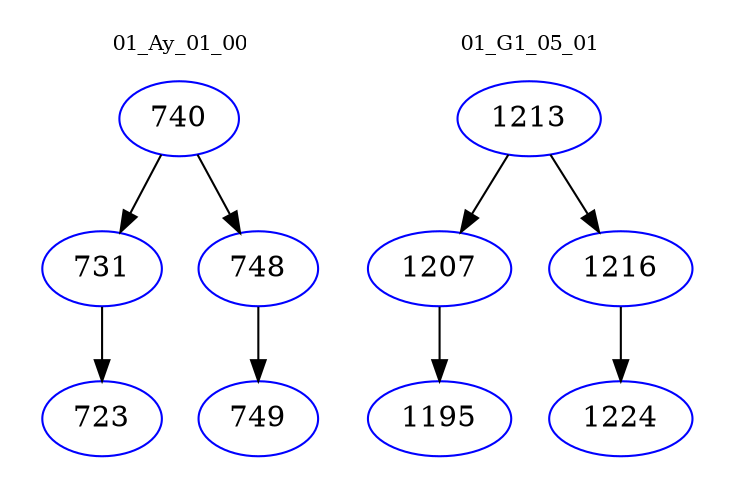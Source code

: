 digraph{
subgraph cluster_0 {
color = white
label = "01_Ay_01_00";
fontsize=10;
T0_740 [label="740", color="blue"]
T0_740 -> T0_731 [color="black"]
T0_731 [label="731", color="blue"]
T0_731 -> T0_723 [color="black"]
T0_723 [label="723", color="blue"]
T0_740 -> T0_748 [color="black"]
T0_748 [label="748", color="blue"]
T0_748 -> T0_749 [color="black"]
T0_749 [label="749", color="blue"]
}
subgraph cluster_1 {
color = white
label = "01_G1_05_01";
fontsize=10;
T1_1213 [label="1213", color="blue"]
T1_1213 -> T1_1207 [color="black"]
T1_1207 [label="1207", color="blue"]
T1_1207 -> T1_1195 [color="black"]
T1_1195 [label="1195", color="blue"]
T1_1213 -> T1_1216 [color="black"]
T1_1216 [label="1216", color="blue"]
T1_1216 -> T1_1224 [color="black"]
T1_1224 [label="1224", color="blue"]
}
}
